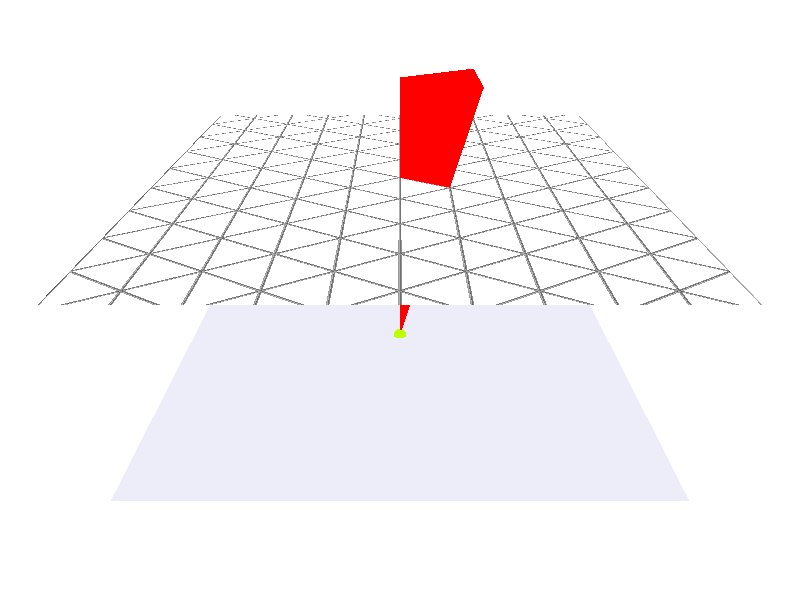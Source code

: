 #version 3.7;

global_settings {
  assumed_gamma 1.0
}

#include "colors.inc"
#include "math.inc"

background { White }

#declare edgeRad = 0.002;
#declare num_segments = 20;
#declare edgeCol = Yellow;
#declare facefilter = 0.5;
#declare faceCol = White*0.6;
#declare faceColDimmed = faceCol * 0.3;

#declare edgeFinish = finish {
  ambient 0.2 diffuse 0.5 reflection 0.1 specular 0.6 roughness 0.01
}

#declare faceFinish = finish {
  ambient 0.5 diffuse 0.5 specular 0.6 roughness 0.005
}

#macro faceTexture(ind, faceType)
  #if(faceType)
    #local col = faceCol;
  #else
    #local col = faceColDimmed;
  #end

  texture {
    pigment { col filter facefilter }
    finish { faceFinish }
  }
#end

// return the normal vector of a 3d plane passes through the
// projected points of two 4d vectors p1 and p2
#macro get_clipping_plane(p1, p2)
    #local p12 = vnormalize(p1+p2);
    VPerp_To_Plane(p1-p12, p2-p12)
#end

// compute the signed distance of a vector to a plane,
// all vectors here are in 3d.
#macro distance_point_plane(p, p0, pnormal)
    vdot(p-p0, pnormal) / vlength(pnormal)
#end

// check if a vectors p is in the halfspace defined
// by the plane passes through p0 and has orientation pNormal.
#macro on_same_side(p, p0, pnormal)
    #local result = false;
    #local innprod = vdot(pnormal, p-p0);
    #if (innprod > 0)
        #local result = true;
    #end
    result
#end

// height of the upper plane sheet
#declare K = 4;

#macro FundCone(ht)
  #local num = 3;
  #local a = 2 / sqrt(3);
  #local pts = array[3] {
    <0, 0, K>,
    <1, 1/sqrt(3), K>,
    <1, -1/sqrt(3), K>
  };
  #local rib = 0;
  #local ind = 0;
  #while (ind < num)
    #local rib = rib + pts[ind];
    #local ind = ind+1;
  #end
  #local rib = vnormalize(rib);

  #local ind = 0;
  #local planes = array[num];
  #local dists = array[num];
  #local sides = array[num];
  #while (ind < num)
    #local ind2 = ind + 1;
    #if (ind2 = num)
      #local ind2 = 0;
    #end
    #local planes[ind] = get_clipping_plane(pts[ind], pts[ind2]);
    #local dists[ind] = distance_point_plane(0, pts[ind], planes[ind]);
    #local sides[ind] = on_same_side(rib, pts[ind], planes[ind]);
    #if (sides[ind] != true)
      #local planes[ind] = -planes[ind];
    #end
    #local ind = ind+1;
  #end
  intersection {
    sphere { 0, 1000 }
    #local ind = 0;
    #while (ind < num)
      plane { -planes[ind], dists[ind] }
      #local ind = ind+1;
    #end
    plane { z, ht }
    pigment { color Red }
    finish {
      ambient 0.3 diffuse 0.8 specular 0.2 roughness 0.2
    }
  }
#end

camera {
  location <0, -4, 2.8> * 3
  look_at <0, 0, 1>
  sky z
  up z
  right x*image_width/image_height
}

light_source {
  <3, -1, 20>
  color rgb 1.33
  area_light
  x*8 y*8
  5, 5
  jitter
  orient
  adaptive 2
}

#macro Raster(RScale, RLine)
  pigment {
    gradient x scale RScale
    color_map {
      [0.000   color rgb  <1,1,1>*0.1]
      [0+RLine color rgb  <1,1,1>*0.3]
      [0+RLine color rgbt <1,1,1,1>]
      [1-RLine color rgbt <1,1,1,1>]
      [1-RLine color rgb  <1,1,1>*0.3]
      [1.000   color rgb  <1,1,1>*0.5]
    }
  }
#end

#macro Grid(RasterScale, RasterHalfLine, Background_color)
  plane {
    <0, 0, 1>, K
    texture{ pigment { Background_color filter 0.5 } }
    texture{ Raster(RasterScale, RasterHalfLine) }
    texture{ Raster(RasterScale, RasterHalfLine) rotate<0, 0, 60> }
    texture{ Raster(RasterScale, RasterHalfLine) rotate<0, 0, 120> }
  }
#end

#declare AA = 5;
#declare BB = AA;
#declare uppersheet =  object {
  Grid(1, 0.025, White*1.3)
  clipped_by { plane { x  AA }}
  clipped_by { plane { -x  AA }}
  clipped_by { plane { y  BB }}
  clipped_by { plane { -y  BB }}
};

union{
  object { uppersheet }
  FundCone(6)
}

box {
  <-AA, -BB, -0.0001>, <AA, BB, 0.0001>
   texture {
     pigment { color Quartz }
     finish { ambient 0.5 diffuse 0.5 }
   }
}

sphere {
  <0, 0, 0>, 0.15
  pigment { color rgb <0.5, 1, 0> }
  finish { diffuse 0.5 ambient 0.3 specular 0.2 roughness 0.025 }
}
